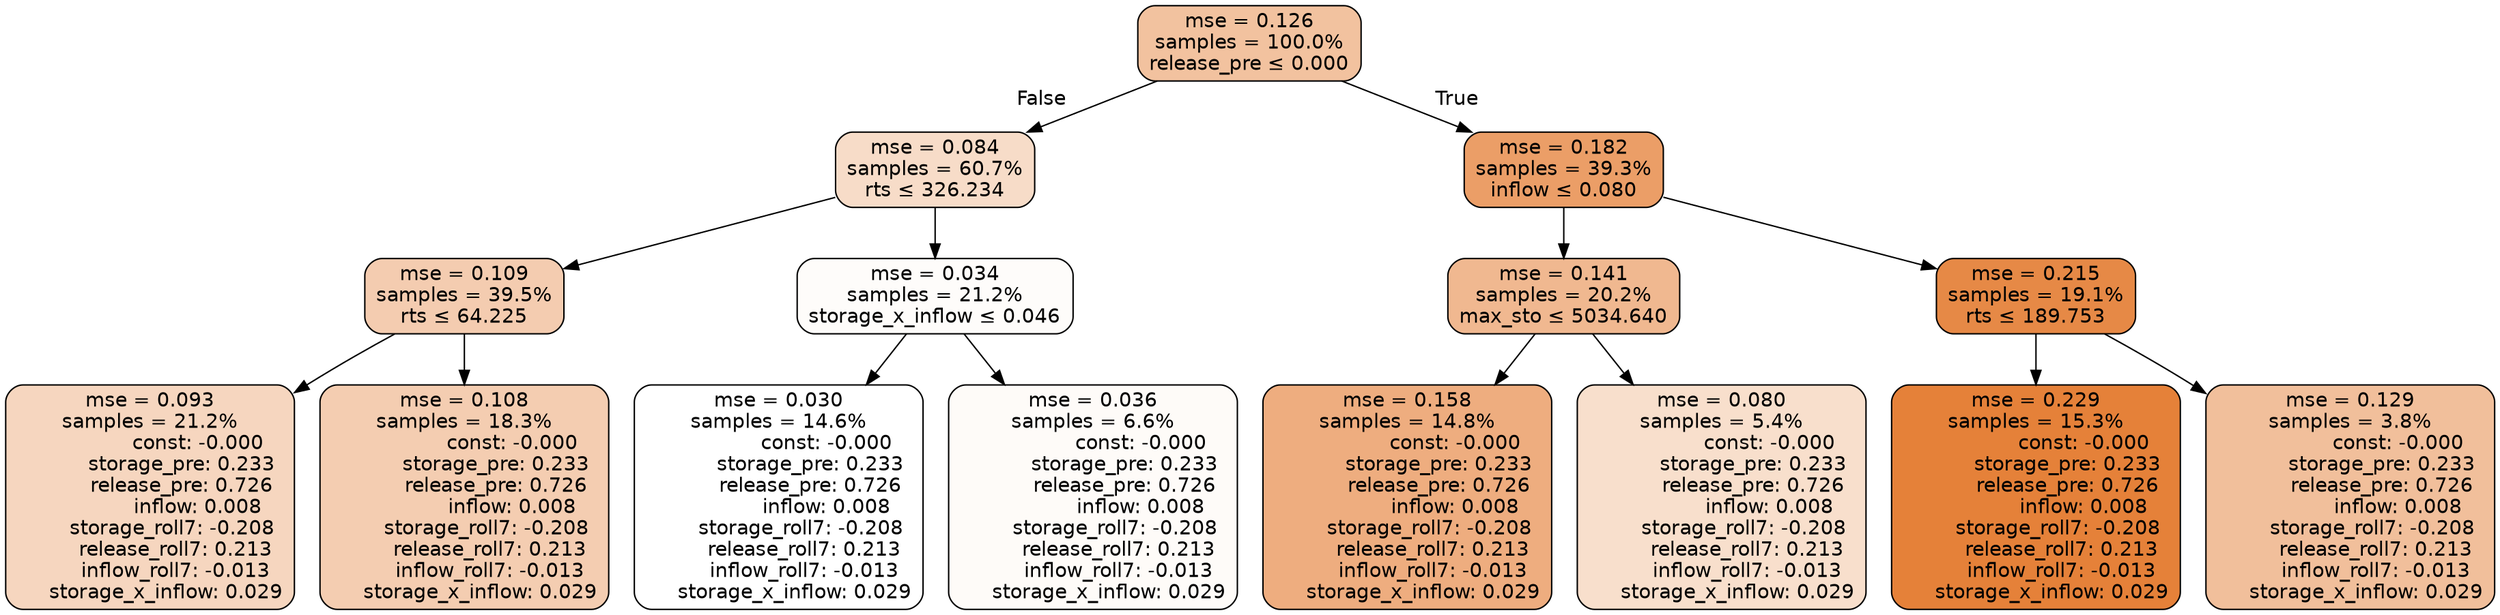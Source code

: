 digraph tree {
node [shape=rectangle, style="filled, rounded", color="black", fontname=helvetica] ;
edge [fontname=helvetica] ;
	"0" [label="mse = 0.126
samples = 100.0%
release_pre &le; 0.000", fillcolor="#f2c29f"]
	"1" [label="mse = 0.084
samples = 60.7%
rts &le; 326.234", fillcolor="#f7dcc8"]
	"2" [label="mse = 0.109
samples = 39.5%
rts &le; 64.225", fillcolor="#f4ccb0"]
	"3" [label="mse = 0.093
samples = 21.2%
               const: -0.000
          storage_pre: 0.233
          release_pre: 0.726
               inflow: 0.008
       storage_roll7: -0.208
        release_roll7: 0.213
        inflow_roll7: -0.013
     storage_x_inflow: 0.029", fillcolor="#f6d6bf"]
	"4" [label="mse = 0.108
samples = 18.3%
               const: -0.000
          storage_pre: 0.233
          release_pre: 0.726
               inflow: 0.008
       storage_roll7: -0.208
        release_roll7: 0.213
        inflow_roll7: -0.013
     storage_x_inflow: 0.029", fillcolor="#f4cdb1"]
	"5" [label="mse = 0.034
samples = 21.2%
storage_x_inflow &le; 0.046", fillcolor="#fefcfa"]
	"6" [label="mse = 0.030
samples = 14.6%
               const: -0.000
          storage_pre: 0.233
          release_pre: 0.726
               inflow: 0.008
       storage_roll7: -0.208
        release_roll7: 0.213
        inflow_roll7: -0.013
     storage_x_inflow: 0.029", fillcolor="#ffffff"]
	"7" [label="mse = 0.036
samples = 6.6%
               const: -0.000
          storage_pre: 0.233
          release_pre: 0.726
               inflow: 0.008
       storage_roll7: -0.208
        release_roll7: 0.213
        inflow_roll7: -0.013
     storage_x_inflow: 0.029", fillcolor="#fefbf8"]
	"8" [label="mse = 0.182
samples = 39.3%
inflow &le; 0.080", fillcolor="#eb9e67"]
	"9" [label="mse = 0.141
samples = 20.2%
max_sto &le; 5034.640", fillcolor="#f0b890"]
	"10" [label="mse = 0.158
samples = 14.8%
               const: -0.000
          storage_pre: 0.233
          release_pre: 0.726
               inflow: 0.008
       storage_roll7: -0.208
        release_roll7: 0.213
        inflow_roll7: -0.013
     storage_x_inflow: 0.029", fillcolor="#eead7f"]
	"11" [label="mse = 0.080
samples = 5.4%
               const: -0.000
          storage_pre: 0.233
          release_pre: 0.726
               inflow: 0.008
       storage_roll7: -0.208
        release_roll7: 0.213
        inflow_roll7: -0.013
     storage_x_inflow: 0.029", fillcolor="#f8dfcc"]
	"12" [label="mse = 0.215
samples = 19.1%
rts &le; 189.753", fillcolor="#e68946"]
	"13" [label="mse = 0.229
samples = 15.3%
               const: -0.000
          storage_pre: 0.233
          release_pre: 0.726
               inflow: 0.008
       storage_roll7: -0.208
        release_roll7: 0.213
        inflow_roll7: -0.013
     storage_x_inflow: 0.029", fillcolor="#e58139"]
	"14" [label="mse = 0.129
samples = 3.8%
               const: -0.000
          storage_pre: 0.233
          release_pre: 0.726
               inflow: 0.008
       storage_roll7: -0.208
        release_roll7: 0.213
        inflow_roll7: -0.013
     storage_x_inflow: 0.029", fillcolor="#f1bf9b"]

	"0" -> "1" [labeldistance=2.5, labelangle=45, headlabel="False"]
	"1" -> "2"
	"2" -> "3"
	"2" -> "4"
	"1" -> "5"
	"5" -> "6"
	"5" -> "7"
	"0" -> "8" [labeldistance=2.5, labelangle=-45, headlabel="True"]
	"8" -> "9"
	"9" -> "10"
	"9" -> "11"
	"8" -> "12"
	"12" -> "13"
	"12" -> "14"
}